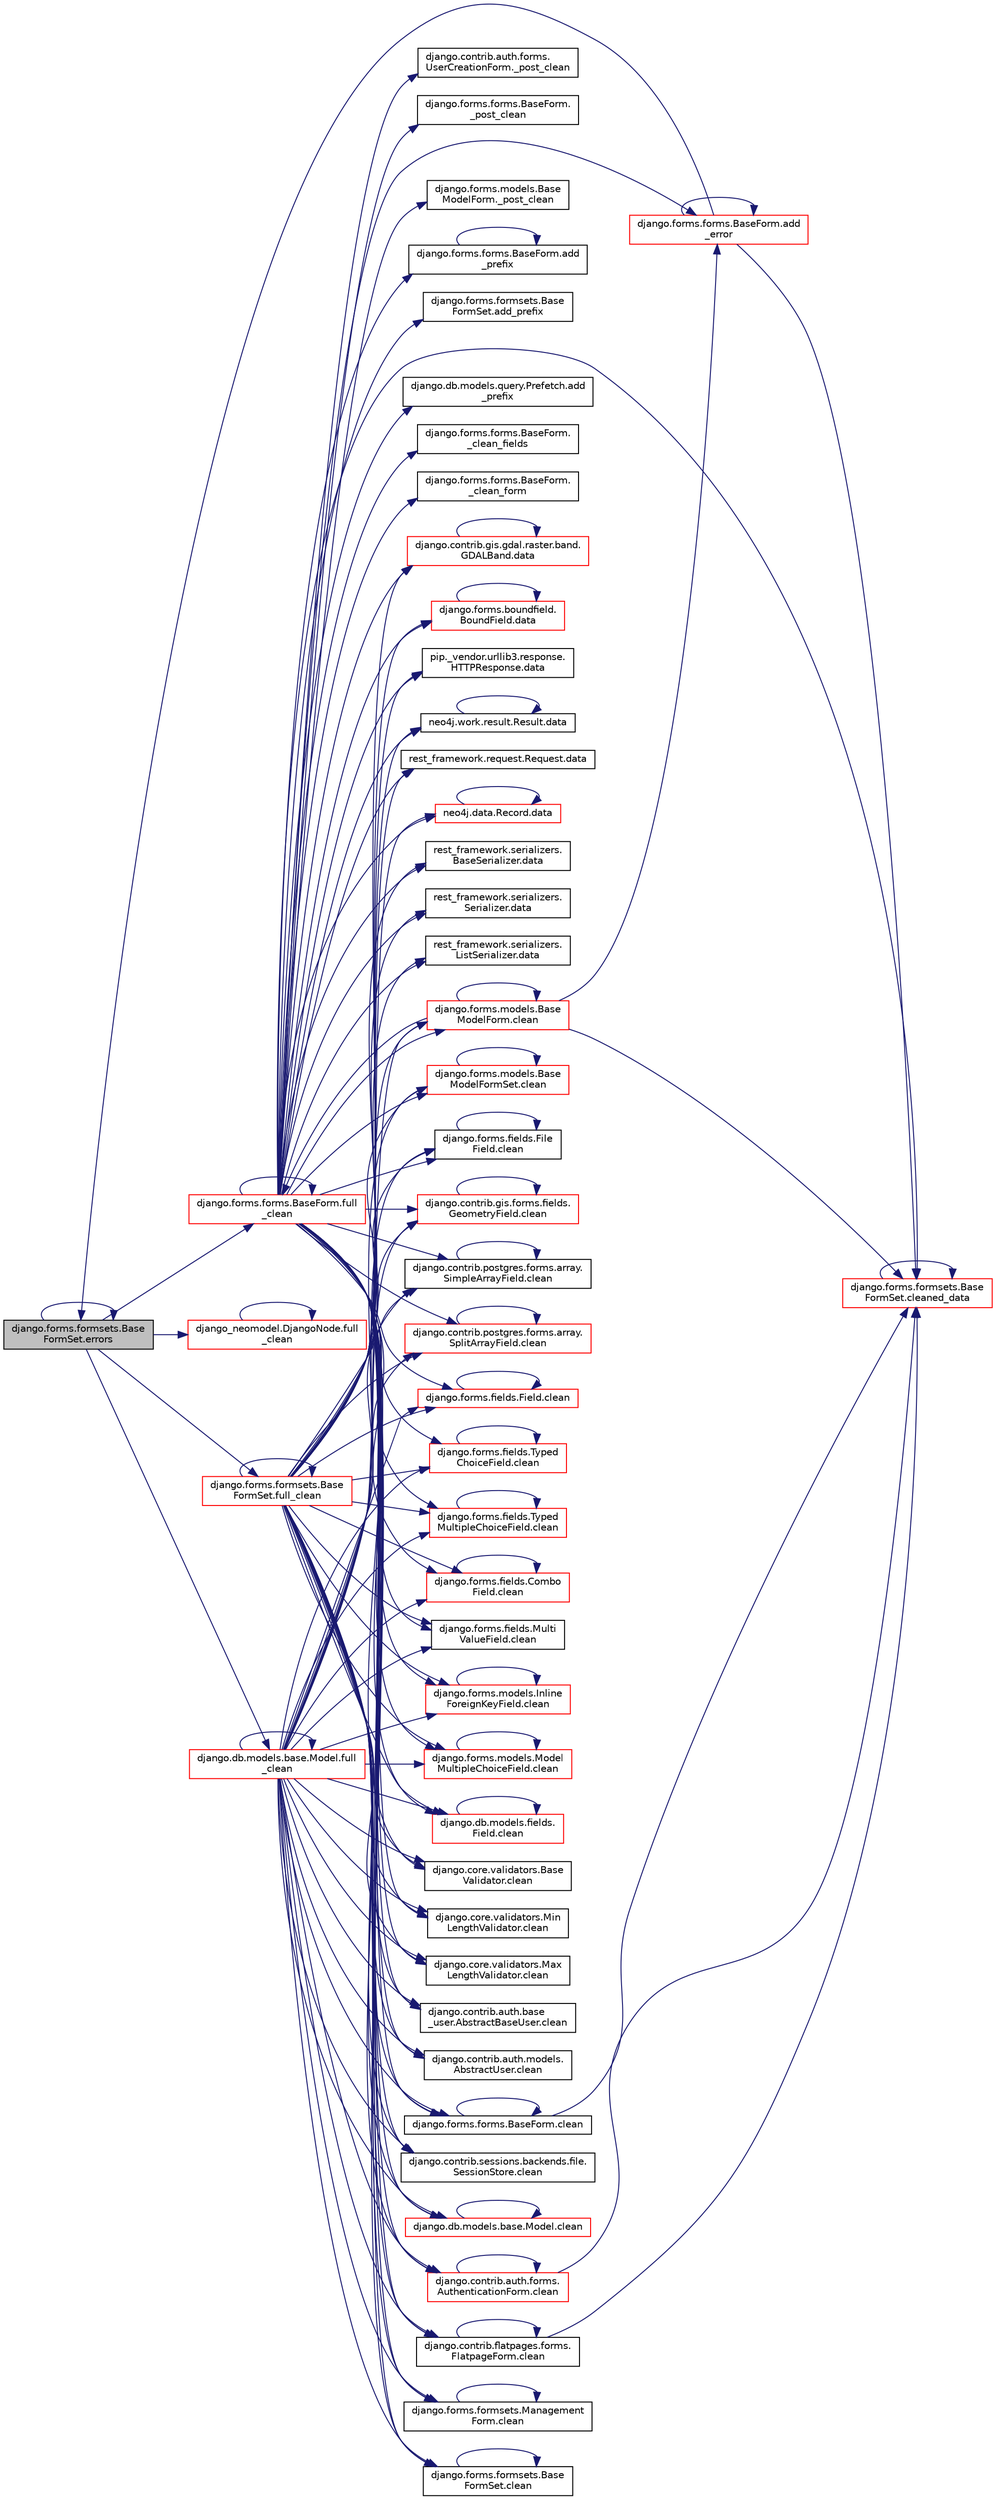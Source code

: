 digraph "django.forms.formsets.BaseFormSet.errors"
{
 // LATEX_PDF_SIZE
  edge [fontname="Helvetica",fontsize="10",labelfontname="Helvetica",labelfontsize="10"];
  node [fontname="Helvetica",fontsize="10",shape=record];
  rankdir="LR";
  Node1 [label="django.forms.formsets.Base\lFormSet.errors",height=0.2,width=0.4,color="black", fillcolor="grey75", style="filled", fontcolor="black",tooltip=" "];
  Node1 -> Node1 [color="midnightblue",fontsize="10",style="solid",fontname="Helvetica"];
  Node1 -> Node2 [color="midnightblue",fontsize="10",style="solid",fontname="Helvetica"];
  Node2 [label="django.forms.forms.BaseForm.full\l_clean",height=0.2,width=0.4,color="red", fillcolor="white", style="filled",URL="$d8/d44/classdjango_1_1forms_1_1forms_1_1_base_form.html#acb359d947a031d78659b4d55addd67fc",tooltip=" "];
  Node2 -> Node3 [color="midnightblue",fontsize="10",style="solid",fontname="Helvetica"];
  Node3 [label="django.forms.forms.BaseForm.\l_clean_fields",height=0.2,width=0.4,color="black", fillcolor="white", style="filled",URL="$d8/d44/classdjango_1_1forms_1_1forms_1_1_base_form.html#a83aa162a8546268115f897e2a3b6fb15",tooltip=" "];
  Node2 -> Node4 [color="midnightblue",fontsize="10",style="solid",fontname="Helvetica"];
  Node4 [label="django.forms.forms.BaseForm.\l_clean_form",height=0.2,width=0.4,color="black", fillcolor="white", style="filled",URL="$d8/d44/classdjango_1_1forms_1_1forms_1_1_base_form.html#a99bda97815bb5242914022832f94bfe1",tooltip=" "];
  Node2 -> Node5 [color="midnightblue",fontsize="10",style="solid",fontname="Helvetica"];
  Node5 [label="django.contrib.auth.forms.\lUserCreationForm._post_clean",height=0.2,width=0.4,color="black", fillcolor="white", style="filled",URL="$da/d3b/classdjango_1_1contrib_1_1auth_1_1forms_1_1_user_creation_form.html#a8834430d5c139dac7327a6bbcfb1a284",tooltip=" "];
  Node2 -> Node6 [color="midnightblue",fontsize="10",style="solid",fontname="Helvetica"];
  Node6 [label="django.forms.forms.BaseForm.\l_post_clean",height=0.2,width=0.4,color="black", fillcolor="white", style="filled",URL="$d8/d44/classdjango_1_1forms_1_1forms_1_1_base_form.html#ae89876a83bcafc933db537b2a954ca79",tooltip=" "];
  Node2 -> Node7 [color="midnightblue",fontsize="10",style="solid",fontname="Helvetica"];
  Node7 [label="django.forms.models.Base\lModelForm._post_clean",height=0.2,width=0.4,color="black", fillcolor="white", style="filled",URL="$d8/dd8/classdjango_1_1forms_1_1models_1_1_base_model_form.html#a2d2dafc92546e50df3d910ba3dcd52ab",tooltip=" "];
  Node2 -> Node8 [color="midnightblue",fontsize="10",style="solid",fontname="Helvetica"];
  Node8 [label="django.forms.forms.BaseForm.add\l_error",height=0.2,width=0.4,color="red", fillcolor="white", style="filled",URL="$d8/d44/classdjango_1_1forms_1_1forms_1_1_base_form.html#acf2237ac07f8871141489ce1ae752f76",tooltip=" "];
  Node8 -> Node8 [color="midnightblue",fontsize="10",style="solid",fontname="Helvetica"];
  Node8 -> Node9 [color="midnightblue",fontsize="10",style="solid",fontname="Helvetica"];
  Node9 [label="django.forms.formsets.Base\lFormSet.cleaned_data",height=0.2,width=0.4,color="red", fillcolor="white", style="filled",URL="$d5/d7f/classdjango_1_1forms_1_1formsets_1_1_base_form_set.html#aa38b8e30dcee162b6d31447ab61d43fc",tooltip=" "];
  Node9 -> Node9 [color="midnightblue",fontsize="10",style="solid",fontname="Helvetica"];
  Node8 -> Node1 [color="midnightblue",fontsize="10",style="solid",fontname="Helvetica"];
  Node2 -> Node846 [color="midnightblue",fontsize="10",style="solid",fontname="Helvetica"];
  Node846 [label="django.forms.forms.BaseForm.add\l_prefix",height=0.2,width=0.4,color="black", fillcolor="white", style="filled",URL="$d8/d44/classdjango_1_1forms_1_1forms_1_1_base_form.html#a1675d80825ffda150c10bb5d395a7533",tooltip=" "];
  Node846 -> Node846 [color="midnightblue",fontsize="10",style="solid",fontname="Helvetica"];
  Node2 -> Node847 [color="midnightblue",fontsize="10",style="solid",fontname="Helvetica"];
  Node847 [label="django.forms.formsets.Base\lFormSet.add_prefix",height=0.2,width=0.4,color="black", fillcolor="white", style="filled",URL="$d5/d7f/classdjango_1_1forms_1_1formsets_1_1_base_form_set.html#ab7c9950ee4e47460bda858b3cac9032e",tooltip=" "];
  Node2 -> Node848 [color="midnightblue",fontsize="10",style="solid",fontname="Helvetica"];
  Node848 [label="django.db.models.query.Prefetch.add\l_prefix",height=0.2,width=0.4,color="black", fillcolor="white", style="filled",URL="$d0/dbb/classdjango_1_1db_1_1models_1_1query_1_1_prefetch.html#a941eb118060011d33399f408d2ef3dfa",tooltip=" "];
  Node2 -> Node1086 [color="midnightblue",fontsize="10",style="solid",fontname="Helvetica"];
  Node1086 [label="django.contrib.auth.base\l_user.AbstractBaseUser.clean",height=0.2,width=0.4,color="black", fillcolor="white", style="filled",URL="$d6/d40/classdjango_1_1contrib_1_1auth_1_1base__user_1_1_abstract_base_user.html#aad0f9f63494338734d6d42ecdb95e553",tooltip=" "];
  Node2 -> Node1087 [color="midnightblue",fontsize="10",style="solid",fontname="Helvetica"];
  Node1087 [label="django.contrib.auth.forms.\lAuthenticationForm.clean",height=0.2,width=0.4,color="red", fillcolor="white", style="filled",URL="$d3/d34/classdjango_1_1contrib_1_1auth_1_1forms_1_1_authentication_form.html#a7582ce605c846d85757b967f54ebbb3b",tooltip=" "];
  Node1087 -> Node1087 [color="midnightblue",fontsize="10",style="solid",fontname="Helvetica"];
  Node1087 -> Node9 [color="midnightblue",fontsize="10",style="solid",fontname="Helvetica"];
  Node2 -> Node1091 [color="midnightblue",fontsize="10",style="solid",fontname="Helvetica"];
  Node1091 [label="django.contrib.auth.models.\lAbstractUser.clean",height=0.2,width=0.4,color="black", fillcolor="white", style="filled",URL="$dc/db0/classdjango_1_1contrib_1_1auth_1_1models_1_1_abstract_user.html#a16177ac80d9628a91b04baa79efb6fd9",tooltip=" "];
  Node2 -> Node1092 [color="midnightblue",fontsize="10",style="solid",fontname="Helvetica"];
  Node1092 [label="django.contrib.flatpages.forms.\lFlatpageForm.clean",height=0.2,width=0.4,color="black", fillcolor="white", style="filled",URL="$de/d43/classdjango_1_1contrib_1_1flatpages_1_1forms_1_1_flatpage_form.html#a51d9513fb11818ccc8bc81139ce29bed",tooltip=" "];
  Node1092 -> Node1092 [color="midnightblue",fontsize="10",style="solid",fontname="Helvetica"];
  Node1092 -> Node9 [color="midnightblue",fontsize="10",style="solid",fontname="Helvetica"];
  Node2 -> Node1093 [color="midnightblue",fontsize="10",style="solid",fontname="Helvetica"];
  Node1093 [label="django.contrib.sessions.backends.file.\lSessionStore.clean",height=0.2,width=0.4,color="black", fillcolor="white", style="filled",URL="$dc/dba/classdjango_1_1contrib_1_1sessions_1_1backends_1_1file_1_1_session_store.html#a466310a9289ada8808cade6ffc78d1f8",tooltip=" "];
  Node2 -> Node1094 [color="midnightblue",fontsize="10",style="solid",fontname="Helvetica"];
  Node1094 [label="django.db.models.base.Model.clean",height=0.2,width=0.4,color="red", fillcolor="white", style="filled",URL="$da/d39/classdjango_1_1db_1_1models_1_1base_1_1_model.html#a80763289e5ab2e47356a81c107d3f692",tooltip=" "];
  Node1094 -> Node1094 [color="midnightblue",fontsize="10",style="solid",fontname="Helvetica"];
  Node2 -> Node1119 [color="midnightblue",fontsize="10",style="solid",fontname="Helvetica"];
  Node1119 [label="django.forms.forms.BaseForm.clean",height=0.2,width=0.4,color="black", fillcolor="white", style="filled",URL="$d8/d44/classdjango_1_1forms_1_1forms_1_1_base_form.html#aac9e2e177a9d7f1e4ee73b3ebfed6719",tooltip=" "];
  Node1119 -> Node1119 [color="midnightblue",fontsize="10",style="solid",fontname="Helvetica"];
  Node1119 -> Node9 [color="midnightblue",fontsize="10",style="solid",fontname="Helvetica"];
  Node2 -> Node1120 [color="midnightblue",fontsize="10",style="solid",fontname="Helvetica"];
  Node1120 [label="django.forms.formsets.Management\lForm.clean",height=0.2,width=0.4,color="black", fillcolor="white", style="filled",URL="$dd/dc7/classdjango_1_1forms_1_1formsets_1_1_management_form.html#ab3753084432fb91ceaf89cc9d99ff835",tooltip=" "];
  Node1120 -> Node1120 [color="midnightblue",fontsize="10",style="solid",fontname="Helvetica"];
  Node2 -> Node1121 [color="midnightblue",fontsize="10",style="solid",fontname="Helvetica"];
  Node1121 [label="django.forms.formsets.Base\lFormSet.clean",height=0.2,width=0.4,color="black", fillcolor="white", style="filled",URL="$d5/d7f/classdjango_1_1forms_1_1formsets_1_1_base_form_set.html#a53d5a61b00eea6e841a8c1f648087ac2",tooltip=" "];
  Node1121 -> Node1121 [color="midnightblue",fontsize="10",style="solid",fontname="Helvetica"];
  Node2 -> Node1122 [color="midnightblue",fontsize="10",style="solid",fontname="Helvetica"];
  Node1122 [label="django.forms.models.Base\lModelForm.clean",height=0.2,width=0.4,color="red", fillcolor="white", style="filled",URL="$d8/dd8/classdjango_1_1forms_1_1models_1_1_base_model_form.html#abbcddac6d29c87ce3f49fba983f5df0a",tooltip=" "];
  Node1122 -> Node8 [color="midnightblue",fontsize="10",style="solid",fontname="Helvetica"];
  Node1122 -> Node1122 [color="midnightblue",fontsize="10",style="solid",fontname="Helvetica"];
  Node1122 -> Node9 [color="midnightblue",fontsize="10",style="solid",fontname="Helvetica"];
  Node1122 -> Node2 [color="midnightblue",fontsize="10",style="solid",fontname="Helvetica"];
  Node2 -> Node1137 [color="midnightblue",fontsize="10",style="solid",fontname="Helvetica"];
  Node1137 [label="django.forms.models.Base\lModelFormSet.clean",height=0.2,width=0.4,color="red", fillcolor="white", style="filled",URL="$d5/d31/classdjango_1_1forms_1_1models_1_1_base_model_form_set.html#aeb5f8ac417ef44d2a90e7502ccf90482",tooltip=" "];
  Node1137 -> Node1137 [color="midnightblue",fontsize="10",style="solid",fontname="Helvetica"];
  Node2 -> Node1168 [color="midnightblue",fontsize="10",style="solid",fontname="Helvetica"];
  Node1168 [label="django.forms.fields.File\lField.clean",height=0.2,width=0.4,color="black", fillcolor="white", style="filled",URL="$d3/d1b/classdjango_1_1forms_1_1fields_1_1_file_field.html#ae3c8299b20e606d1260e775eda586ccd",tooltip=" "];
  Node1168 -> Node1168 [color="midnightblue",fontsize="10",style="solid",fontname="Helvetica"];
  Node2 -> Node1169 [color="midnightblue",fontsize="10",style="solid",fontname="Helvetica"];
  Node1169 [label="django.contrib.gis.forms.fields.\lGeometryField.clean",height=0.2,width=0.4,color="red", fillcolor="white", style="filled",URL="$d6/d61/classdjango_1_1contrib_1_1gis_1_1forms_1_1fields_1_1_geometry_field.html#ad1db3bbf833e06307ae89407f6e39c3a",tooltip=" "];
  Node1169 -> Node1169 [color="midnightblue",fontsize="10",style="solid",fontname="Helvetica"];
  Node2 -> Node1188 [color="midnightblue",fontsize="10",style="solid",fontname="Helvetica"];
  Node1188 [label="django.contrib.postgres.forms.array.\lSimpleArrayField.clean",height=0.2,width=0.4,color="black", fillcolor="white", style="filled",URL="$de/da4/classdjango_1_1contrib_1_1postgres_1_1forms_1_1array_1_1_simple_array_field.html#a755fc4cbcd570ffde05142c3ce150d40",tooltip=" "];
  Node1188 -> Node1188 [color="midnightblue",fontsize="10",style="solid",fontname="Helvetica"];
  Node2 -> Node1189 [color="midnightblue",fontsize="10",style="solid",fontname="Helvetica"];
  Node1189 [label="django.contrib.postgres.forms.array.\lSplitArrayField.clean",height=0.2,width=0.4,color="red", fillcolor="white", style="filled",URL="$d4/da1/classdjango_1_1contrib_1_1postgres_1_1forms_1_1array_1_1_split_array_field.html#ac50f298c7b1e3fff235e3fe0869cd01e",tooltip=" "];
  Node1189 -> Node1189 [color="midnightblue",fontsize="10",style="solid",fontname="Helvetica"];
  Node2 -> Node1191 [color="midnightblue",fontsize="10",style="solid",fontname="Helvetica"];
  Node1191 [label="django.forms.fields.Field.clean",height=0.2,width=0.4,color="red", fillcolor="white", style="filled",URL="$d2/d0d/classdjango_1_1forms_1_1fields_1_1_field.html#ac067d0195ef0f3a2c37b00ec6118c25a",tooltip=" "];
  Node1191 -> Node1191 [color="midnightblue",fontsize="10",style="solid",fontname="Helvetica"];
  Node2 -> Node1379 [color="midnightblue",fontsize="10",style="solid",fontname="Helvetica"];
  Node1379 [label="django.forms.fields.Typed\lChoiceField.clean",height=0.2,width=0.4,color="red", fillcolor="white", style="filled",URL="$d4/dc6/classdjango_1_1forms_1_1fields_1_1_typed_choice_field.html#a48fa455561a0650fb71dc21fb5cd7eb3",tooltip=" "];
  Node1379 -> Node1379 [color="midnightblue",fontsize="10",style="solid",fontname="Helvetica"];
  Node2 -> Node1382 [color="midnightblue",fontsize="10",style="solid",fontname="Helvetica"];
  Node1382 [label="django.forms.fields.Typed\lMultipleChoiceField.clean",height=0.2,width=0.4,color="red", fillcolor="white", style="filled",URL="$d5/db0/classdjango_1_1forms_1_1fields_1_1_typed_multiple_choice_field.html#a74717f459998af65b3437d98ab244fcf",tooltip=" "];
  Node1382 -> Node1382 [color="midnightblue",fontsize="10",style="solid",fontname="Helvetica"];
  Node2 -> Node1383 [color="midnightblue",fontsize="10",style="solid",fontname="Helvetica"];
  Node1383 [label="django.forms.fields.Combo\lField.clean",height=0.2,width=0.4,color="red", fillcolor="white", style="filled",URL="$dd/d80/classdjango_1_1forms_1_1fields_1_1_combo_field.html#ae690c346f89c9dda4bc0f81e059e7fab",tooltip=" "];
  Node1383 -> Node1383 [color="midnightblue",fontsize="10",style="solid",fontname="Helvetica"];
  Node2 -> Node1384 [color="midnightblue",fontsize="10",style="solid",fontname="Helvetica"];
  Node1384 [label="django.forms.fields.Multi\lValueField.clean",height=0.2,width=0.4,color="black", fillcolor="white", style="filled",URL="$da/dea/classdjango_1_1forms_1_1fields_1_1_multi_value_field.html#a3c81eed402e2d4259b57d2b23feb3796",tooltip=" "];
  Node2 -> Node1385 [color="midnightblue",fontsize="10",style="solid",fontname="Helvetica"];
  Node1385 [label="django.forms.models.Inline\lForeignKeyField.clean",height=0.2,width=0.4,color="red", fillcolor="white", style="filled",URL="$d7/d15/classdjango_1_1forms_1_1models_1_1_inline_foreign_key_field.html#a0da0a2e2f1ff47bb521a7268eada941e",tooltip=" "];
  Node1385 -> Node1385 [color="midnightblue",fontsize="10",style="solid",fontname="Helvetica"];
  Node2 -> Node1387 [color="midnightblue",fontsize="10",style="solid",fontname="Helvetica"];
  Node1387 [label="django.forms.models.Model\lMultipleChoiceField.clean",height=0.2,width=0.4,color="red", fillcolor="white", style="filled",URL="$d3/d8a/classdjango_1_1forms_1_1models_1_1_model_multiple_choice_field.html#a5fe4a77a897fef91b3de7ccc8e883b3e",tooltip=" "];
  Node1387 -> Node1387 [color="midnightblue",fontsize="10",style="solid",fontname="Helvetica"];
  Node2 -> Node1399 [color="midnightblue",fontsize="10",style="solid",fontname="Helvetica"];
  Node1399 [label="django.db.models.fields.\lField.clean",height=0.2,width=0.4,color="red", fillcolor="white", style="filled",URL="$db/d75/classdjango_1_1db_1_1models_1_1fields_1_1_field.html#ae5e0fc7f93205a2b790c69ad2de9c0c5",tooltip=" "];
  Node1399 -> Node1399 [color="midnightblue",fontsize="10",style="solid",fontname="Helvetica"];
  Node2 -> Node1400 [color="midnightblue",fontsize="10",style="solid",fontname="Helvetica"];
  Node1400 [label="django.core.validators.Base\lValidator.clean",height=0.2,width=0.4,color="black", fillcolor="white", style="filled",URL="$df/d4a/classdjango_1_1core_1_1validators_1_1_base_validator.html#af589e564b77a40a626b6122348e0e44a",tooltip=" "];
  Node2 -> Node1401 [color="midnightblue",fontsize="10",style="solid",fontname="Helvetica"];
  Node1401 [label="django.core.validators.Min\lLengthValidator.clean",height=0.2,width=0.4,color="black", fillcolor="white", style="filled",URL="$d0/d4f/classdjango_1_1core_1_1validators_1_1_min_length_validator.html#aa2a603d7a98976ed0d49e69440c5651d",tooltip=" "];
  Node2 -> Node1402 [color="midnightblue",fontsize="10",style="solid",fontname="Helvetica"];
  Node1402 [label="django.core.validators.Max\lLengthValidator.clean",height=0.2,width=0.4,color="black", fillcolor="white", style="filled",URL="$d5/d69/classdjango_1_1core_1_1validators_1_1_max_length_validator.html#a26c241ee99dffe38532be278cd200aff",tooltip=" "];
  Node2 -> Node9 [color="midnightblue",fontsize="10",style="solid",fontname="Helvetica"];
  Node2 -> Node835 [color="midnightblue",fontsize="10",style="solid",fontname="Helvetica"];
  Node835 [label="django.forms.boundfield.\lBoundField.data",height=0.2,width=0.4,color="red", fillcolor="white", style="filled",URL="$da/d92/classdjango_1_1forms_1_1boundfield_1_1_bound_field.html#ab171a7cf1b7f223c5a378a8a216c665d",tooltip=" "];
  Node835 -> Node835 [color="midnightblue",fontsize="10",style="solid",fontname="Helvetica"];
  Node2 -> Node838 [color="midnightblue",fontsize="10",style="solid",fontname="Helvetica"];
  Node838 [label="pip._vendor.urllib3.response.\lHTTPResponse.data",height=0.2,width=0.4,color="black", fillcolor="white", style="filled",URL="$dd/d5a/classpip_1_1__vendor_1_1urllib3_1_1response_1_1_h_t_t_p_response.html#a6e7ac6d6d58cacbce67ec13daeedeb7c",tooltip=" "];
  Node2 -> Node837 [color="midnightblue",fontsize="10",style="solid",fontname="Helvetica"];
  Node837 [label="neo4j.work.result.Result.data",height=0.2,width=0.4,color="black", fillcolor="white", style="filled",URL="$d6/d93/classneo4j_1_1work_1_1result_1_1_result.html#a91a9d95693baed609c832d2306811873",tooltip=" "];
  Node837 -> Node837 [color="midnightblue",fontsize="10",style="solid",fontname="Helvetica"];
  Node2 -> Node839 [color="midnightblue",fontsize="10",style="solid",fontname="Helvetica"];
  Node839 [label="rest_framework.request.Request.data",height=0.2,width=0.4,color="black", fillcolor="white", style="filled",URL="$d9/d48/classrest__framework_1_1request_1_1_request.html#ae246e53ff4ce6ec7367efa833ac43eb7",tooltip=" "];
  Node2 -> Node836 [color="midnightblue",fontsize="10",style="solid",fontname="Helvetica"];
  Node836 [label="neo4j.data.Record.data",height=0.2,width=0.4,color="red", fillcolor="white", style="filled",URL="$d8/da3/classneo4j_1_1data_1_1_record.html#a24123084c9f60275847a4509076677bf",tooltip=" "];
  Node836 -> Node836 [color="midnightblue",fontsize="10",style="solid",fontname="Helvetica"];
  Node2 -> Node840 [color="midnightblue",fontsize="10",style="solid",fontname="Helvetica"];
  Node840 [label="rest_framework.serializers.\lBaseSerializer.data",height=0.2,width=0.4,color="black", fillcolor="white", style="filled",URL="$d9/de7/classrest__framework_1_1serializers_1_1_base_serializer.html#ab8e2dde5ecf9c3cc38be55e4b92f7fae",tooltip=" "];
  Node2 -> Node841 [color="midnightblue",fontsize="10",style="solid",fontname="Helvetica"];
  Node841 [label="rest_framework.serializers.\lSerializer.data",height=0.2,width=0.4,color="black", fillcolor="white", style="filled",URL="$de/daf/classrest__framework_1_1serializers_1_1_serializer.html#a028ae12666279b96942ec52c9e0bfb70",tooltip=" "];
  Node2 -> Node842 [color="midnightblue",fontsize="10",style="solid",fontname="Helvetica"];
  Node842 [label="rest_framework.serializers.\lListSerializer.data",height=0.2,width=0.4,color="black", fillcolor="white", style="filled",URL="$d9/dee/classrest__framework_1_1serializers_1_1_list_serializer.html#a98b5c9f9dc18b200355dfed8df68dd19",tooltip=" "];
  Node2 -> Node823 [color="midnightblue",fontsize="10",style="solid",fontname="Helvetica"];
  Node823 [label="django.contrib.gis.gdal.raster.band.\lGDALBand.data",height=0.2,width=0.4,color="red", fillcolor="white", style="filled",URL="$d5/d4d/classdjango_1_1contrib_1_1gis_1_1gdal_1_1raster_1_1band_1_1_g_d_a_l_band.html#ab034c17962c340c65434561c57451461",tooltip=" "];
  Node823 -> Node823 [color="midnightblue",fontsize="10",style="solid",fontname="Helvetica"];
  Node2 -> Node2 [color="midnightblue",fontsize="10",style="solid",fontname="Helvetica"];
  Node1 -> Node1084 [color="midnightblue",fontsize="10",style="solid",fontname="Helvetica"];
  Node1084 [label="django.forms.formsets.Base\lFormSet.full_clean",height=0.2,width=0.4,color="red", fillcolor="white", style="filled",URL="$d5/d7f/classdjango_1_1forms_1_1formsets_1_1_base_form_set.html#ab85a836f8efaf3f794e9c34d427967f7",tooltip=" "];
  Node1084 -> Node1086 [color="midnightblue",fontsize="10",style="solid",fontname="Helvetica"];
  Node1084 -> Node1087 [color="midnightblue",fontsize="10",style="solid",fontname="Helvetica"];
  Node1084 -> Node1091 [color="midnightblue",fontsize="10",style="solid",fontname="Helvetica"];
  Node1084 -> Node1092 [color="midnightblue",fontsize="10",style="solid",fontname="Helvetica"];
  Node1084 -> Node1093 [color="midnightblue",fontsize="10",style="solid",fontname="Helvetica"];
  Node1084 -> Node1094 [color="midnightblue",fontsize="10",style="solid",fontname="Helvetica"];
  Node1084 -> Node1119 [color="midnightblue",fontsize="10",style="solid",fontname="Helvetica"];
  Node1084 -> Node1120 [color="midnightblue",fontsize="10",style="solid",fontname="Helvetica"];
  Node1084 -> Node1121 [color="midnightblue",fontsize="10",style="solid",fontname="Helvetica"];
  Node1084 -> Node1122 [color="midnightblue",fontsize="10",style="solid",fontname="Helvetica"];
  Node1084 -> Node1137 [color="midnightblue",fontsize="10",style="solid",fontname="Helvetica"];
  Node1084 -> Node1168 [color="midnightblue",fontsize="10",style="solid",fontname="Helvetica"];
  Node1084 -> Node1169 [color="midnightblue",fontsize="10",style="solid",fontname="Helvetica"];
  Node1084 -> Node1188 [color="midnightblue",fontsize="10",style="solid",fontname="Helvetica"];
  Node1084 -> Node1189 [color="midnightblue",fontsize="10",style="solid",fontname="Helvetica"];
  Node1084 -> Node1191 [color="midnightblue",fontsize="10",style="solid",fontname="Helvetica"];
  Node1084 -> Node1379 [color="midnightblue",fontsize="10",style="solid",fontname="Helvetica"];
  Node1084 -> Node1382 [color="midnightblue",fontsize="10",style="solid",fontname="Helvetica"];
  Node1084 -> Node1383 [color="midnightblue",fontsize="10",style="solid",fontname="Helvetica"];
  Node1084 -> Node1384 [color="midnightblue",fontsize="10",style="solid",fontname="Helvetica"];
  Node1084 -> Node1385 [color="midnightblue",fontsize="10",style="solid",fontname="Helvetica"];
  Node1084 -> Node1387 [color="midnightblue",fontsize="10",style="solid",fontname="Helvetica"];
  Node1084 -> Node1399 [color="midnightblue",fontsize="10",style="solid",fontname="Helvetica"];
  Node1084 -> Node1400 [color="midnightblue",fontsize="10",style="solid",fontname="Helvetica"];
  Node1084 -> Node1401 [color="midnightblue",fontsize="10",style="solid",fontname="Helvetica"];
  Node1084 -> Node1402 [color="midnightblue",fontsize="10",style="solid",fontname="Helvetica"];
  Node1084 -> Node835 [color="midnightblue",fontsize="10",style="solid",fontname="Helvetica"];
  Node1084 -> Node823 [color="midnightblue",fontsize="10",style="solid",fontname="Helvetica"];
  Node1084 -> Node838 [color="midnightblue",fontsize="10",style="solid",fontname="Helvetica"];
  Node1084 -> Node839 [color="midnightblue",fontsize="10",style="solid",fontname="Helvetica"];
  Node1084 -> Node840 [color="midnightblue",fontsize="10",style="solid",fontname="Helvetica"];
  Node1084 -> Node841 [color="midnightblue",fontsize="10",style="solid",fontname="Helvetica"];
  Node1084 -> Node842 [color="midnightblue",fontsize="10",style="solid",fontname="Helvetica"];
  Node1084 -> Node836 [color="midnightblue",fontsize="10",style="solid",fontname="Helvetica"];
  Node1084 -> Node837 [color="midnightblue",fontsize="10",style="solid",fontname="Helvetica"];
  Node1084 -> Node1084 [color="midnightblue",fontsize="10",style="solid",fontname="Helvetica"];
  Node1 -> Node1147 [color="midnightblue",fontsize="10",style="solid",fontname="Helvetica"];
  Node1147 [label="django_neomodel.DjangoNode.full\l_clean",height=0.2,width=0.4,color="red", fillcolor="white", style="filled",URL="$dc/dc5/classdjango__neomodel_1_1_django_node.html#a25982122f17fc8c8b8df90be2a8e03ee",tooltip=" "];
  Node1147 -> Node1147 [color="midnightblue",fontsize="10",style="solid",fontname="Helvetica"];
  Node1 -> Node1167 [color="midnightblue",fontsize="10",style="solid",fontname="Helvetica"];
  Node1167 [label="django.db.models.base.Model.full\l_clean",height=0.2,width=0.4,color="red", fillcolor="white", style="filled",URL="$da/d39/classdjango_1_1db_1_1models_1_1base_1_1_model.html#a29e9a703ef45c4d00285f419164ae278",tooltip=" "];
  Node1167 -> Node1086 [color="midnightblue",fontsize="10",style="solid",fontname="Helvetica"];
  Node1167 -> Node1087 [color="midnightblue",fontsize="10",style="solid",fontname="Helvetica"];
  Node1167 -> Node1091 [color="midnightblue",fontsize="10",style="solid",fontname="Helvetica"];
  Node1167 -> Node1092 [color="midnightblue",fontsize="10",style="solid",fontname="Helvetica"];
  Node1167 -> Node1093 [color="midnightblue",fontsize="10",style="solid",fontname="Helvetica"];
  Node1167 -> Node1094 [color="midnightblue",fontsize="10",style="solid",fontname="Helvetica"];
  Node1167 -> Node1119 [color="midnightblue",fontsize="10",style="solid",fontname="Helvetica"];
  Node1167 -> Node1120 [color="midnightblue",fontsize="10",style="solid",fontname="Helvetica"];
  Node1167 -> Node1121 [color="midnightblue",fontsize="10",style="solid",fontname="Helvetica"];
  Node1167 -> Node1122 [color="midnightblue",fontsize="10",style="solid",fontname="Helvetica"];
  Node1167 -> Node1137 [color="midnightblue",fontsize="10",style="solid",fontname="Helvetica"];
  Node1167 -> Node1168 [color="midnightblue",fontsize="10",style="solid",fontname="Helvetica"];
  Node1167 -> Node1169 [color="midnightblue",fontsize="10",style="solid",fontname="Helvetica"];
  Node1167 -> Node1188 [color="midnightblue",fontsize="10",style="solid",fontname="Helvetica"];
  Node1167 -> Node1189 [color="midnightblue",fontsize="10",style="solid",fontname="Helvetica"];
  Node1167 -> Node1191 [color="midnightblue",fontsize="10",style="solid",fontname="Helvetica"];
  Node1167 -> Node1379 [color="midnightblue",fontsize="10",style="solid",fontname="Helvetica"];
  Node1167 -> Node1382 [color="midnightblue",fontsize="10",style="solid",fontname="Helvetica"];
  Node1167 -> Node1383 [color="midnightblue",fontsize="10",style="solid",fontname="Helvetica"];
  Node1167 -> Node1384 [color="midnightblue",fontsize="10",style="solid",fontname="Helvetica"];
  Node1167 -> Node1385 [color="midnightblue",fontsize="10",style="solid",fontname="Helvetica"];
  Node1167 -> Node1387 [color="midnightblue",fontsize="10",style="solid",fontname="Helvetica"];
  Node1167 -> Node1399 [color="midnightblue",fontsize="10",style="solid",fontname="Helvetica"];
  Node1167 -> Node1400 [color="midnightblue",fontsize="10",style="solid",fontname="Helvetica"];
  Node1167 -> Node1401 [color="midnightblue",fontsize="10",style="solid",fontname="Helvetica"];
  Node1167 -> Node1402 [color="midnightblue",fontsize="10",style="solid",fontname="Helvetica"];
  Node1167 -> Node1167 [color="midnightblue",fontsize="10",style="solid",fontname="Helvetica"];
}
